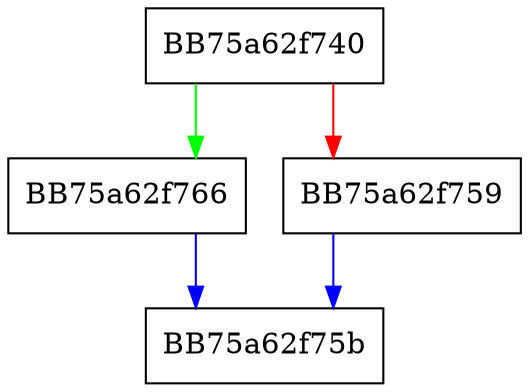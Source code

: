 digraph IsMine {
  node [shape="box"];
  graph [splines=ortho];
  BB75a62f740 -> BB75a62f766 [color="green"];
  BB75a62f740 -> BB75a62f759 [color="red"];
  BB75a62f759 -> BB75a62f75b [color="blue"];
  BB75a62f766 -> BB75a62f75b [color="blue"];
}